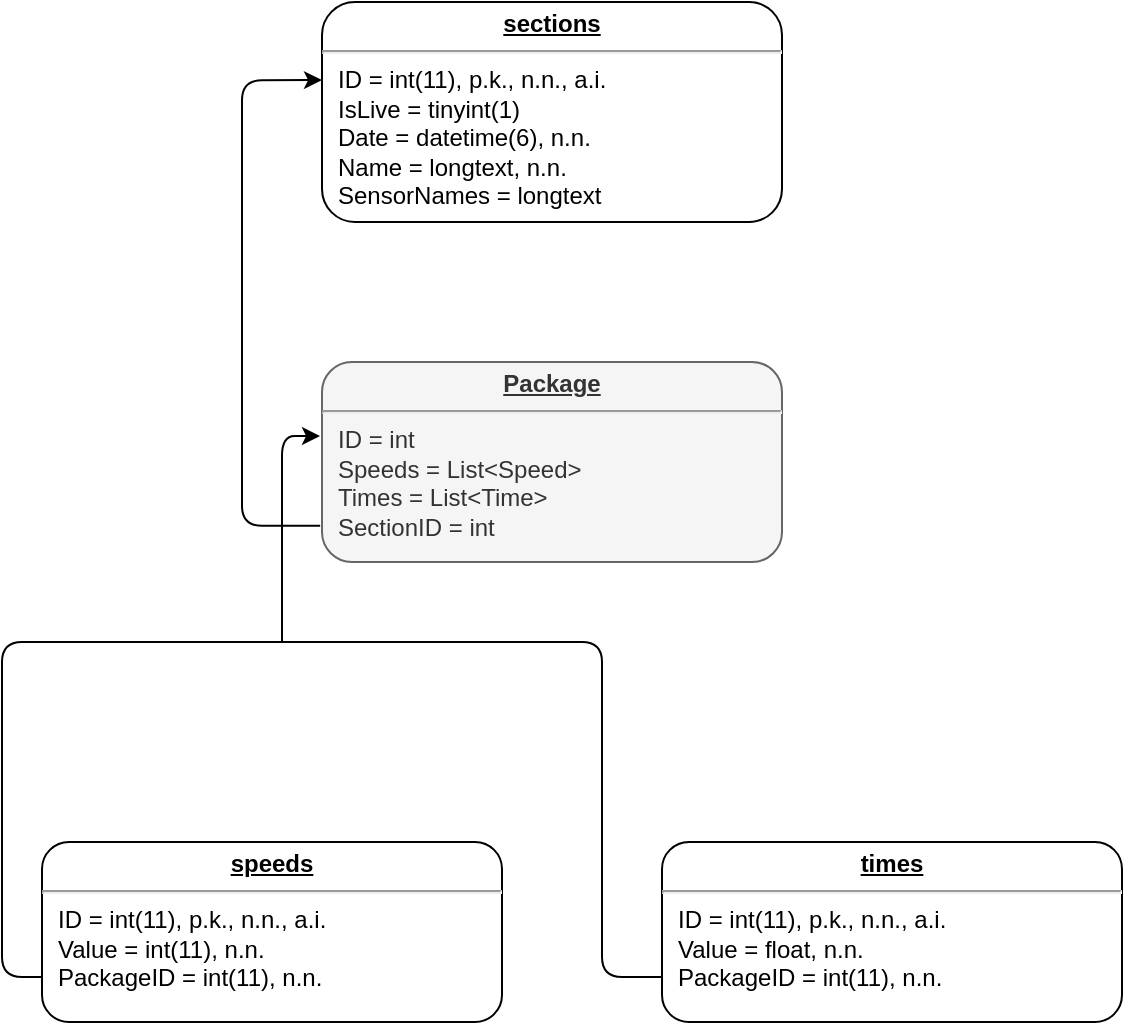 <mxfile version="14.5.10" type="device"><diagram id="gd1GX_aOdzgFHxNVHbLL" name="Page-1"><mxGraphModel dx="1417" dy="829" grid="1" gridSize="10" guides="1" tooltips="1" connect="1" arrows="1" fold="1" page="1" pageScale="1" pageWidth="827" pageHeight="1169" math="0" shadow="0"><root><mxCell id="0"/><mxCell id="1" parent="0"/><mxCell id="ns-DzcNZotlV13ZfrJM4-9" style="edgeStyle=orthogonalEdgeStyle;orthogonalLoop=1;jettySize=auto;html=1;exitX=0;exitY=0.75;exitDx=0;exitDy=0;endArrow=none;endFill=0;startArrow=none;startFill=0;" edge="1" parent="1" source="ns-DzcNZotlV13ZfrJM4-2"><mxGeometry relative="1" as="geometry"><mxPoint x="290" y="410" as="targetPoint"/><Array as="points"><mxPoint x="150" y="578"/><mxPoint x="150" y="410"/></Array></mxGeometry></mxCell><mxCell id="ns-DzcNZotlV13ZfrJM4-2" value="&lt;p style=&quot;margin: 0px ; margin-top: 4px ; text-align: center ; text-decoration: underline&quot;&gt;&lt;b&gt;speeds&lt;/b&gt;&lt;br&gt;&lt;/p&gt;&lt;hr&gt;&lt;p style=&quot;margin: 0px ; margin-left: 8px&quot;&gt;ID = int(11), p.k., n.n., a.i.&lt;br&gt;Value = int(11), n.n.&lt;br&gt;PackageID = int(11), n.n.&lt;br&gt;&lt;/p&gt;" style="verticalAlign=top;align=left;overflow=fill;fontSize=12;fontFamily=Helvetica;html=1;rounded=1;" vertex="1" parent="1"><mxGeometry x="170" y="510" width="230" height="90" as="geometry"/></mxCell><mxCell id="ns-DzcNZotlV13ZfrJM4-10" style="edgeStyle=orthogonalEdgeStyle;orthogonalLoop=1;jettySize=auto;html=1;exitX=0;exitY=0.75;exitDx=0;exitDy=0;startArrow=none;startFill=0;endArrow=none;endFill=0;" edge="1" parent="1" source="ns-DzcNZotlV13ZfrJM4-3"><mxGeometry relative="1" as="geometry"><mxPoint x="290" y="410" as="targetPoint"/><Array as="points"><mxPoint x="450" y="578"/><mxPoint x="450" y="410"/></Array></mxGeometry></mxCell><mxCell id="ns-DzcNZotlV13ZfrJM4-3" value="&lt;p style=&quot;margin: 0px ; margin-top: 4px ; text-align: center ; text-decoration: underline&quot;&gt;&lt;b&gt;times&lt;/b&gt;&lt;br&gt;&lt;/p&gt;&lt;hr&gt;&lt;p style=&quot;margin: 0px ; margin-left: 8px&quot;&gt;ID = int(11), p.k., n.n., a.i.&lt;br&gt;Value = float, n.n.&lt;br&gt;PackageID = int(11), n.n.&lt;br&gt;&lt;/p&gt;" style="verticalAlign=top;align=left;overflow=fill;fontSize=12;fontFamily=Helvetica;html=1;rounded=1;" vertex="1" parent="1"><mxGeometry x="480" y="510" width="230" height="90" as="geometry"/></mxCell><mxCell id="ns-DzcNZotlV13ZfrJM4-4" value="&lt;p style=&quot;margin: 0px ; margin-top: 4px ; text-align: center ; text-decoration: underline&quot;&gt;&lt;b&gt;sections&lt;/b&gt;&lt;br&gt;&lt;/p&gt;&lt;hr&gt;&lt;p style=&quot;margin: 0px ; margin-left: 8px&quot;&gt;ID = int(11), p.k., n.n., a.i.&lt;br&gt;IsLive = tinyint(1)&lt;br&gt;Date = datetime(6), n.n.&lt;/p&gt;&lt;p style=&quot;margin: 0px ; margin-left: 8px&quot;&gt;Name = longtext, n.n.&lt;/p&gt;&lt;p style=&quot;margin: 0px ; margin-left: 8px&quot;&gt;SensorNames = longtext&lt;br&gt;&lt;/p&gt;" style="verticalAlign=top;align=left;overflow=fill;fontSize=12;fontFamily=Helvetica;html=1;rounded=1;" vertex="1" parent="1"><mxGeometry x="310" y="90" width="230" height="110" as="geometry"/></mxCell><mxCell id="ns-DzcNZotlV13ZfrJM4-8" style="edgeStyle=orthogonalEdgeStyle;orthogonalLoop=1;jettySize=auto;html=1;endArrow=none;endFill=0;startArrow=classic;startFill=1;" edge="1" parent="1"><mxGeometry relative="1" as="geometry"><mxPoint x="290" y="410" as="targetPoint"/><mxPoint x="309" y="307" as="sourcePoint"/><Array as="points"><mxPoint x="309" y="307"/><mxPoint x="290" y="307"/></Array></mxGeometry></mxCell><mxCell id="ns-DzcNZotlV13ZfrJM4-11" style="edgeStyle=orthogonalEdgeStyle;orthogonalLoop=1;jettySize=auto;html=1;exitX=-0.004;exitY=0.819;exitDx=0;exitDy=0;entryX=0;entryY=0.355;entryDx=0;entryDy=0;entryPerimeter=0;startArrow=none;startFill=0;endArrow=classic;endFill=1;exitPerimeter=0;" edge="1" parent="1" source="ns-DzcNZotlV13ZfrJM4-5" target="ns-DzcNZotlV13ZfrJM4-4"><mxGeometry relative="1" as="geometry"><Array as="points"><mxPoint x="270" y="352"/><mxPoint x="270" y="129"/></Array></mxGeometry></mxCell><mxCell id="ns-DzcNZotlV13ZfrJM4-5" value="&lt;p style=&quot;margin: 0px ; margin-top: 4px ; text-align: center ; text-decoration: underline&quot;&gt;&lt;b&gt;Package&lt;/b&gt;&lt;br&gt;&lt;/p&gt;&lt;hr&gt;&lt;p style=&quot;margin: 0px ; margin-left: 8px&quot;&gt;ID = int&lt;br&gt;Speeds = List&amp;lt;Speed&amp;gt;&lt;/p&gt;&lt;p style=&quot;margin: 0px ; margin-left: 8px&quot;&gt;Times = List&amp;lt;Time&amp;gt;&lt;/p&gt;&lt;p style=&quot;margin: 0px ; margin-left: 8px&quot;&gt;SectionID = int&lt;br&gt;&lt;/p&gt;" style="verticalAlign=top;align=left;overflow=fill;fontSize=12;fontFamily=Helvetica;html=1;fillColor=#f5f5f5;strokeColor=#666666;fontColor=#333333;rounded=1;" vertex="1" parent="1"><mxGeometry x="310" y="270" width="230" height="100" as="geometry"/></mxCell></root></mxGraphModel></diagram></mxfile>